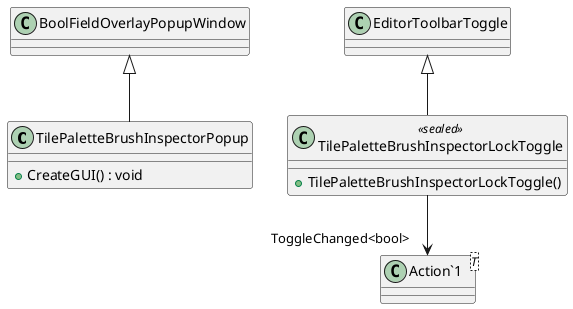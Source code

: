 @startuml
class TilePaletteBrushInspectorPopup {
    + CreateGUI() : void
}
class TilePaletteBrushInspectorLockToggle <<sealed>> {
    + TilePaletteBrushInspectorLockToggle()
}
class "Action`1"<T> {
}
BoolFieldOverlayPopupWindow <|-- TilePaletteBrushInspectorPopup
EditorToolbarToggle <|-- TilePaletteBrushInspectorLockToggle
TilePaletteBrushInspectorLockToggle --> "ToggleChanged<bool>" "Action`1"
@enduml
